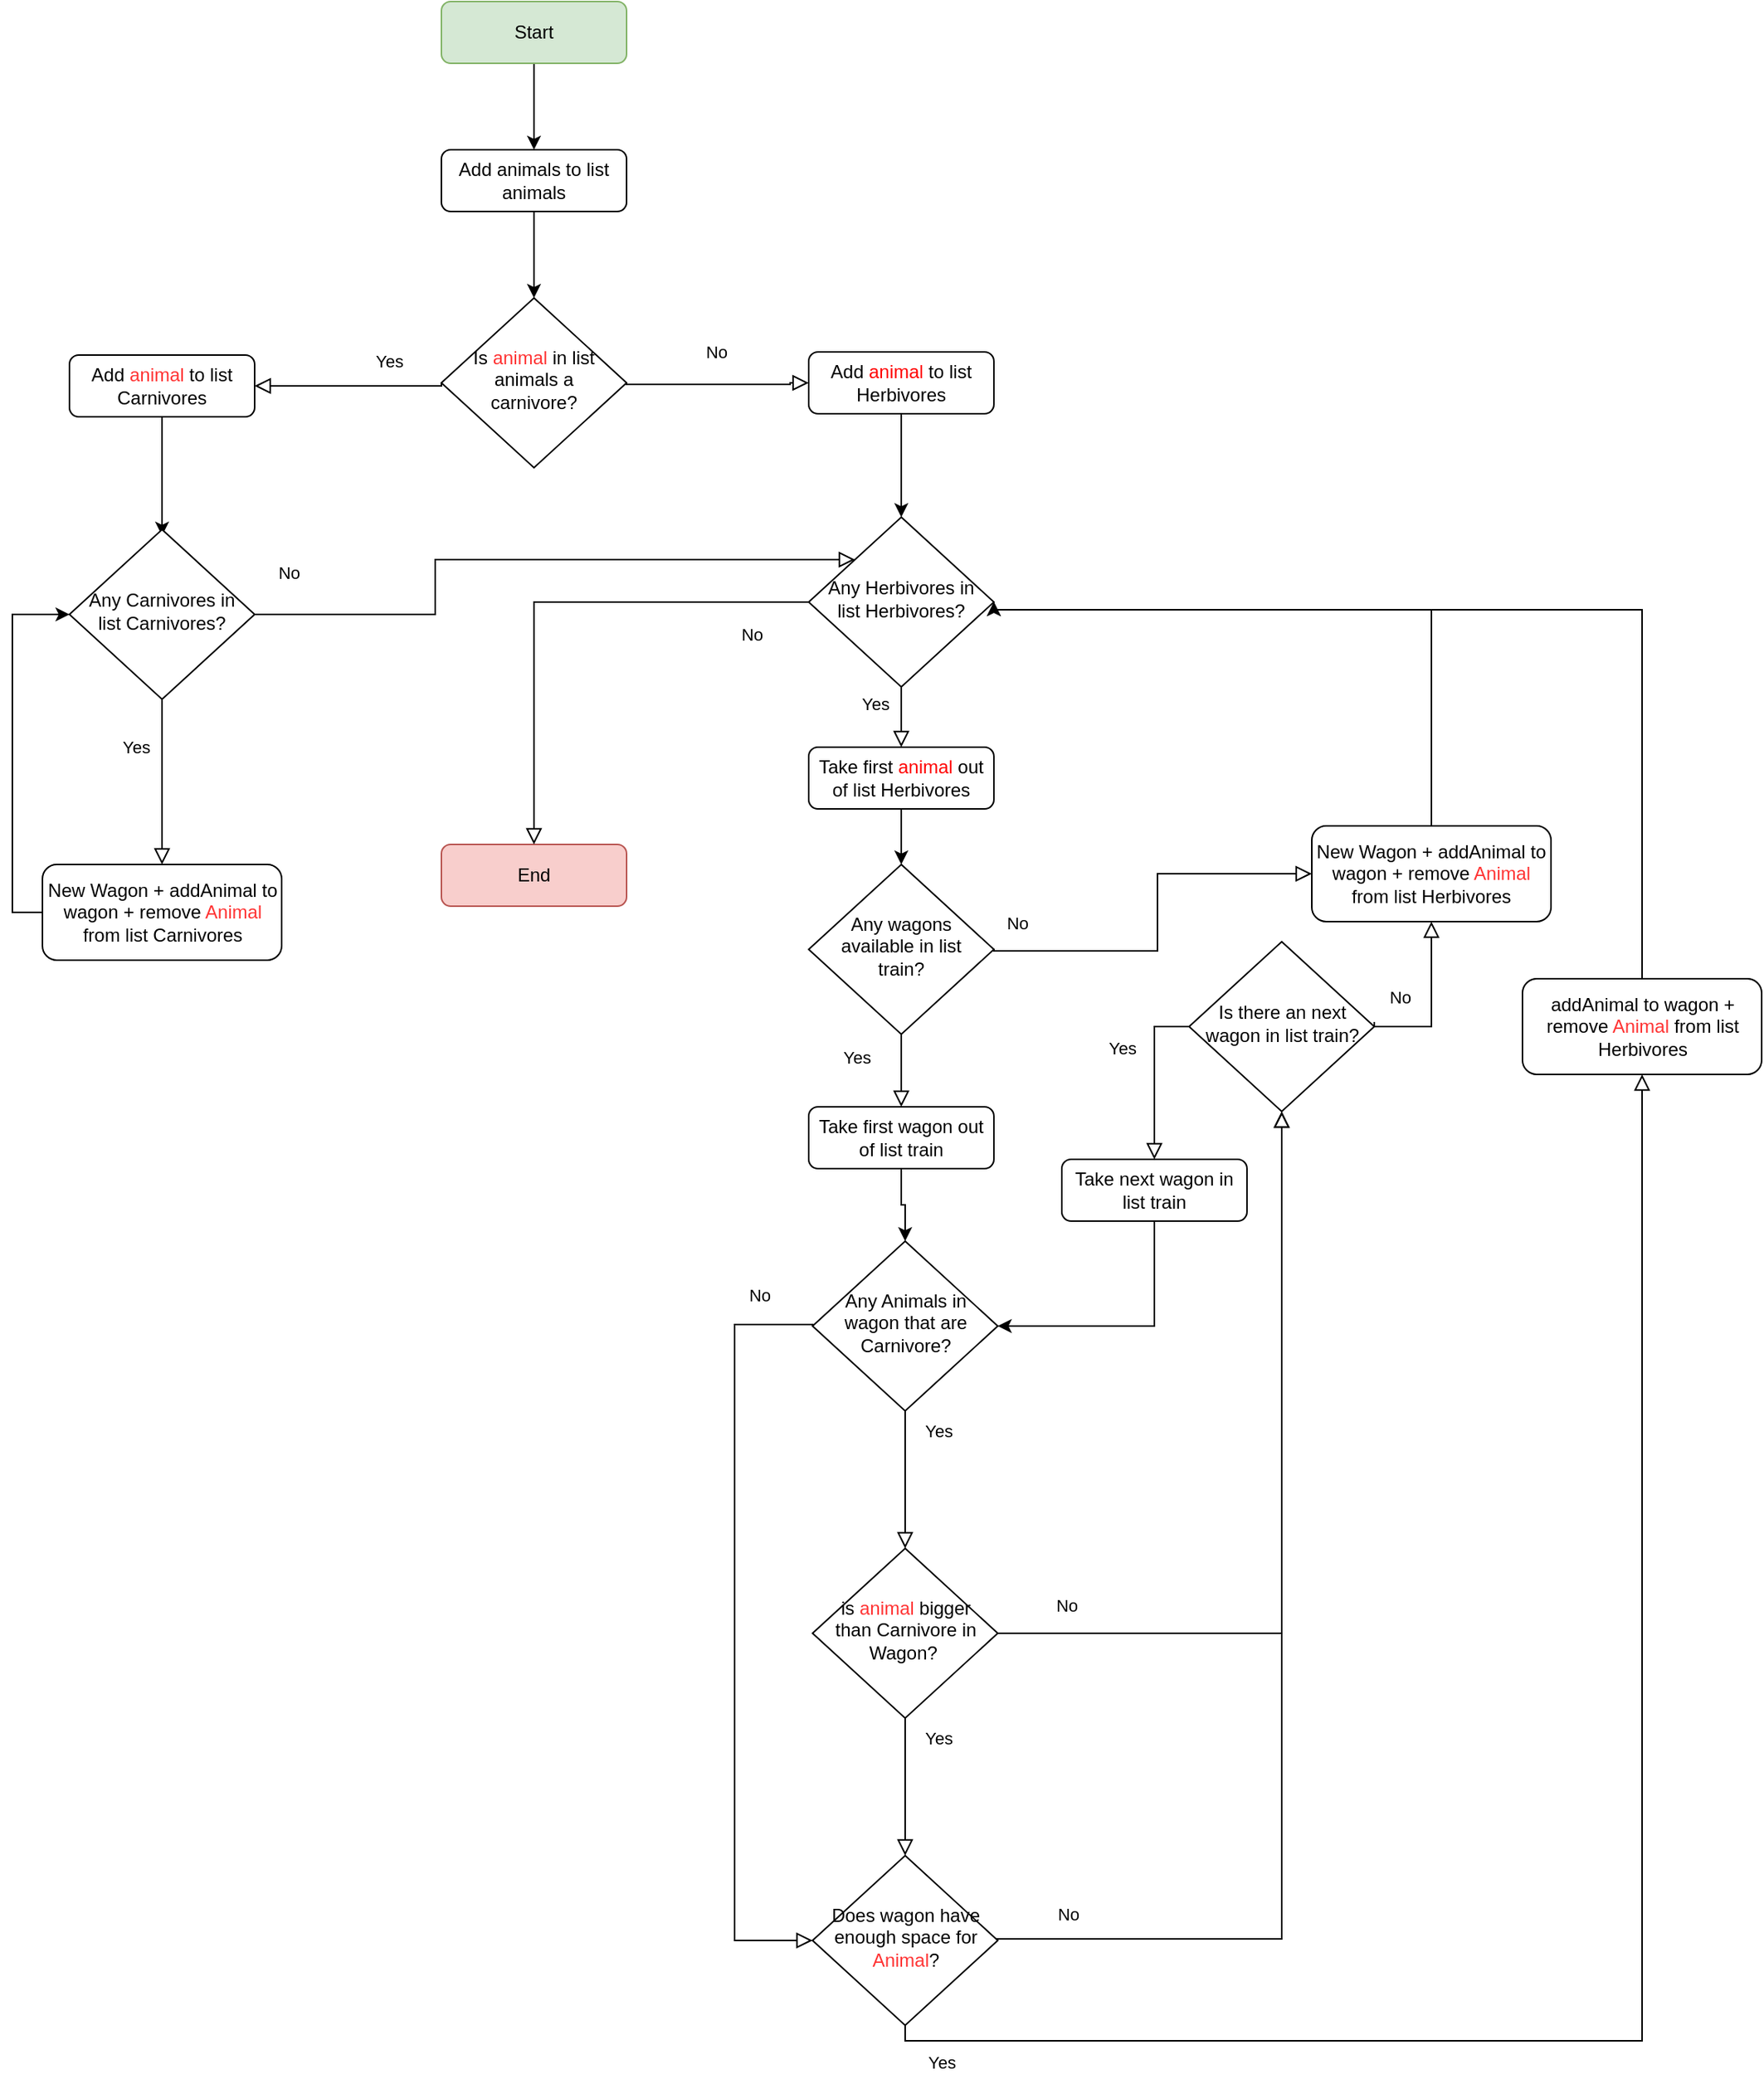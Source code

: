 <mxfile version="18.1.2" type="device"><diagram id="C5RBs43oDa-KdzZeNtuy" name="Page-1"><mxGraphModel dx="2119" dy="2732" grid="0" gridSize="10" guides="1" tooltips="1" connect="1" arrows="1" fold="1" page="1" pageScale="1" pageWidth="827" pageHeight="1169" math="0" shadow="0"><root><mxCell id="WIyWlLk6GJQsqaUBKTNV-0"/><mxCell id="WIyWlLk6GJQsqaUBKTNV-1" parent="WIyWlLk6GJQsqaUBKTNV-0"/><mxCell id="zPwgkGLQ1W0hF-BKQXLD-33" style="edgeStyle=orthogonalEdgeStyle;rounded=0;orthogonalLoop=1;jettySize=auto;html=1;entryX=0.5;entryY=0;entryDx=0;entryDy=0;fontColor=#000000;" parent="WIyWlLk6GJQsqaUBKTNV-1" source="I2GYmeGurqsiF2GOW9rV-10" target="I2GYmeGurqsiF2GOW9rV-21" edge="1"><mxGeometry relative="1" as="geometry"/></mxCell><mxCell id="I2GYmeGurqsiF2GOW9rV-10" value="Start" style="rounded=1;whiteSpace=wrap;html=1;fontSize=12;glass=0;strokeWidth=1;shadow=0;fillColor=#d5e8d4;strokeColor=#82b366;" parent="WIyWlLk6GJQsqaUBKTNV-1" vertex="1"><mxGeometry x="1382" y="-175" width="120" height="40" as="geometry"/></mxCell><mxCell id="I2GYmeGurqsiF2GOW9rV-20" value="Is &lt;font color=&quot;#ff3333&quot;&gt;animal &lt;/font&gt;in list animals a carnivore?" style="rhombus;whiteSpace=wrap;html=1;shadow=0;fontFamily=Helvetica;fontSize=12;align=center;strokeWidth=1;spacing=6;spacingTop=-4;" parent="WIyWlLk6GJQsqaUBKTNV-1" vertex="1"><mxGeometry x="1382" y="17" width="120" height="110" as="geometry"/></mxCell><mxCell id="zPwgkGLQ1W0hF-BKQXLD-34" style="edgeStyle=orthogonalEdgeStyle;rounded=0;orthogonalLoop=1;jettySize=auto;html=1;fontColor=#000000;" parent="WIyWlLk6GJQsqaUBKTNV-1" source="I2GYmeGurqsiF2GOW9rV-21" target="I2GYmeGurqsiF2GOW9rV-20" edge="1"><mxGeometry relative="1" as="geometry"/></mxCell><mxCell id="I2GYmeGurqsiF2GOW9rV-21" value="Add animals to list animals" style="rounded=1;whiteSpace=wrap;html=1;fontSize=12;glass=0;strokeWidth=1;shadow=0;" parent="WIyWlLk6GJQsqaUBKTNV-1" vertex="1"><mxGeometry x="1382" y="-79" width="120" height="40" as="geometry"/></mxCell><mxCell id="I2GYmeGurqsiF2GOW9rV-23" value="Yes" style="rounded=0;html=1;jettySize=auto;orthogonalLoop=1;fontSize=11;endArrow=block;endFill=0;endSize=8;strokeWidth=1;shadow=0;labelBackgroundColor=none;edgeStyle=orthogonalEdgeStyle;exitX=0;exitY=0.5;exitDx=0;exitDy=0;entryX=1;entryY=0.5;entryDx=0;entryDy=0;" parent="WIyWlLk6GJQsqaUBKTNV-1" source="I2GYmeGurqsiF2GOW9rV-20" target="I2GYmeGurqsiF2GOW9rV-24" edge="1"><mxGeometry x="-0.431" y="-16" relative="1" as="geometry"><mxPoint x="-1" as="offset"/><mxPoint x="1186" y="74" as="sourcePoint"/><mxPoint x="1261" y="74" as="targetPoint"/><Array as="points"><mxPoint x="1382" y="74"/></Array></mxGeometry></mxCell><mxCell id="I2GYmeGurqsiF2GOW9rV-29" style="edgeStyle=orthogonalEdgeStyle;rounded=0;orthogonalLoop=1;jettySize=auto;html=1;entryX=0.5;entryY=0;entryDx=0;entryDy=0;" parent="WIyWlLk6GJQsqaUBKTNV-1" source="I2GYmeGurqsiF2GOW9rV-24" edge="1"><mxGeometry relative="1" as="geometry"><mxPoint x="1201" y="171" as="targetPoint"/></mxGeometry></mxCell><mxCell id="I2GYmeGurqsiF2GOW9rV-24" value="Add &lt;font color=&quot;#ff3333&quot;&gt;animal &lt;/font&gt;to list Carnivores" style="rounded=1;whiteSpace=wrap;html=1;fontSize=12;glass=0;strokeWidth=1;shadow=0;" parent="WIyWlLk6GJQsqaUBKTNV-1" vertex="1"><mxGeometry x="1141" y="54" width="120" height="40" as="geometry"/></mxCell><mxCell id="I2GYmeGurqsiF2GOW9rV-25" value="No" style="rounded=0;html=1;jettySize=auto;orthogonalLoop=1;fontSize=11;endArrow=block;endFill=0;endSize=8;strokeWidth=1;shadow=0;labelBackgroundColor=none;edgeStyle=orthogonalEdgeStyle;exitX=1;exitY=0.5;exitDx=0;exitDy=0;entryX=0;entryY=0.5;entryDx=0;entryDy=0;" parent="WIyWlLk6GJQsqaUBKTNV-1" source="I2GYmeGurqsiF2GOW9rV-20" target="I2GYmeGurqsiF2GOW9rV-26" edge="1"><mxGeometry y="21" relative="1" as="geometry"><mxPoint x="-1" as="offset"/><mxPoint x="1528" y="73.29" as="sourcePoint"/><mxPoint x="1618" y="73.29" as="targetPoint"/><Array as="points"><mxPoint x="1608" y="73"/></Array></mxGeometry></mxCell><mxCell id="zPwgkGLQ1W0hF-BKQXLD-25" style="edgeStyle=orthogonalEdgeStyle;rounded=0;orthogonalLoop=1;jettySize=auto;html=1;fontColor=#000000;" parent="WIyWlLk6GJQsqaUBKTNV-1" source="I2GYmeGurqsiF2GOW9rV-26" target="zPwgkGLQ1W0hF-BKQXLD-23" edge="1"><mxGeometry relative="1" as="geometry"/></mxCell><mxCell id="I2GYmeGurqsiF2GOW9rV-26" value="Add &lt;font color=&quot;#ff0000&quot;&gt;animal &lt;/font&gt;to list Herbivores" style="rounded=1;whiteSpace=wrap;html=1;fontSize=12;glass=0;strokeWidth=1;shadow=0;" parent="WIyWlLk6GJQsqaUBKTNV-1" vertex="1"><mxGeometry x="1620" y="52" width="120" height="40" as="geometry"/></mxCell><mxCell id="zPwgkGLQ1W0hF-BKQXLD-0" value="Any Animals in wagon that are Carnivore?" style="rhombus;whiteSpace=wrap;html=1;shadow=0;fontFamily=Helvetica;fontSize=12;align=center;strokeWidth=1;spacing=6;spacingTop=-4;" parent="WIyWlLk6GJQsqaUBKTNV-1" vertex="1"><mxGeometry x="1622.5" y="628" width="120" height="110" as="geometry"/></mxCell><mxCell id="zPwgkGLQ1W0hF-BKQXLD-4" value="Yes" style="rounded=0;html=1;jettySize=auto;orthogonalLoop=1;fontSize=11;endArrow=block;endFill=0;endSize=8;strokeWidth=1;shadow=0;labelBackgroundColor=none;edgeStyle=orthogonalEdgeStyle;exitX=0.5;exitY=1;exitDx=0;exitDy=0;" parent="WIyWlLk6GJQsqaUBKTNV-1" source="zPwgkGLQ1W0hF-BKQXLD-0" target="zPwgkGLQ1W0hF-BKQXLD-5" edge="1"><mxGeometry x="-0.705" y="21" relative="1" as="geometry"><mxPoint as="offset"/><mxPoint x="1696.5" y="773" as="sourcePoint"/><mxPoint x="1682.5" y="826" as="targetPoint"/><Array as="points"/></mxGeometry></mxCell><mxCell id="zPwgkGLQ1W0hF-BKQXLD-5" value="is &lt;font color=&quot;#ff3333&quot;&gt;animal &lt;/font&gt;bigger than Carnivore in Wagon?&amp;nbsp;" style="rhombus;whiteSpace=wrap;html=1;shadow=0;fontFamily=Helvetica;fontSize=12;align=center;strokeWidth=1;spacing=6;spacingTop=-4;" parent="WIyWlLk6GJQsqaUBKTNV-1" vertex="1"><mxGeometry x="1622.5" y="827" width="120" height="110" as="geometry"/></mxCell><mxCell id="zPwgkGLQ1W0hF-BKQXLD-8" value="No" style="edgeStyle=orthogonalEdgeStyle;rounded=0;html=1;jettySize=auto;orthogonalLoop=1;fontSize=11;endArrow=block;endFill=0;endSize=8;strokeWidth=1;shadow=0;labelBackgroundColor=none;exitX=1;exitY=0.5;exitDx=0;exitDy=0;entryX=0.5;entryY=1;entryDx=0;entryDy=0;" parent="WIyWlLk6GJQsqaUBKTNV-1" source="zPwgkGLQ1W0hF-BKQXLD-5" target="zPwgkGLQ1W0hF-BKQXLD-16" edge="1"><mxGeometry x="-0.829" y="18" relative="1" as="geometry"><mxPoint as="offset"/><mxPoint x="1767.5" y="880.5" as="sourcePoint"/><mxPoint x="1877.5" y="884" as="targetPoint"/><Array as="points"><mxPoint x="1926.5" y="882"/></Array></mxGeometry></mxCell><mxCell id="zPwgkGLQ1W0hF-BKQXLD-10" value="Yes" style="rounded=0;html=1;jettySize=auto;orthogonalLoop=1;fontSize=11;endArrow=block;endFill=0;endSize=8;strokeWidth=1;shadow=0;labelBackgroundColor=none;edgeStyle=orthogonalEdgeStyle;exitX=0.5;exitY=1;exitDx=0;exitDy=0;entryX=0.5;entryY=0;entryDx=0;entryDy=0;" parent="WIyWlLk6GJQsqaUBKTNV-1" source="zPwgkGLQ1W0hF-BKQXLD-5" edge="1"><mxGeometry x="-0.705" y="21" relative="1" as="geometry"><mxPoint as="offset"/><mxPoint x="1682" y="941" as="sourcePoint"/><mxPoint x="1682.5" y="1026" as="targetPoint"/><Array as="points"/></mxGeometry></mxCell><mxCell id="zPwgkGLQ1W0hF-BKQXLD-12" value="Does wagon have enough space for &lt;font color=&quot;#ff3333&quot;&gt;Animal&lt;/font&gt;?" style="rhombus;whiteSpace=wrap;html=1;shadow=0;fontFamily=Helvetica;fontSize=12;align=center;strokeWidth=1;spacing=6;spacingTop=-4;" parent="WIyWlLk6GJQsqaUBKTNV-1" vertex="1"><mxGeometry x="1622.5" y="1026" width="120" height="110" as="geometry"/></mxCell><mxCell id="zPwgkGLQ1W0hF-BKQXLD-13" value="No" style="edgeStyle=orthogonalEdgeStyle;rounded=0;html=1;jettySize=auto;orthogonalLoop=1;fontSize=11;endArrow=block;endFill=0;endSize=8;strokeWidth=1;shadow=0;labelBackgroundColor=none;entryX=0.5;entryY=1;entryDx=0;entryDy=0;" parent="WIyWlLk6GJQsqaUBKTNV-1" source="zPwgkGLQ1W0hF-BKQXLD-12" target="zPwgkGLQ1W0hF-BKQXLD-16" edge="1"><mxGeometry x="-0.87" y="16" relative="1" as="geometry"><mxPoint as="offset"/><mxPoint x="1742.5" y="1080" as="sourcePoint"/><mxPoint x="1877.5" y="1082" as="targetPoint"/><Array as="points"><mxPoint x="1926.5" y="1080"/></Array></mxGeometry></mxCell><mxCell id="zPwgkGLQ1W0hF-BKQXLD-14" value="Yes" style="rounded=0;html=1;jettySize=auto;orthogonalLoop=1;fontSize=11;endArrow=block;endFill=0;endSize=8;strokeWidth=1;shadow=0;labelBackgroundColor=none;edgeStyle=orthogonalEdgeStyle;entryX=0.5;entryY=1;entryDx=0;entryDy=0;" parent="WIyWlLk6GJQsqaUBKTNV-1" source="zPwgkGLQ1W0hF-BKQXLD-12" target="zPwgkGLQ1W0hF-BKQXLD-24" edge="1"><mxGeometry x="-0.94" y="-14" relative="1" as="geometry"><mxPoint as="offset"/><mxPoint x="1682" y="1136" as="sourcePoint"/><mxPoint x="1682.5" y="1205" as="targetPoint"/><Array as="points"><mxPoint x="1683" y="1146"/><mxPoint x="2160" y="1146"/></Array></mxGeometry></mxCell><mxCell id="zPwgkGLQ1W0hF-BKQXLD-16" value="Is there an next wagon in list train?" style="rhombus;whiteSpace=wrap;html=1;shadow=0;fontFamily=Helvetica;fontSize=12;align=center;strokeWidth=1;spacing=6;spacingTop=-4;" parent="WIyWlLk6GJQsqaUBKTNV-1" vertex="1"><mxGeometry x="1866.5" y="434" width="120" height="110" as="geometry"/></mxCell><mxCell id="zPwgkGLQ1W0hF-BKQXLD-18" value="Yes" style="rounded=0;html=1;jettySize=auto;orthogonalLoop=1;fontSize=11;endArrow=block;endFill=0;endSize=8;strokeWidth=1;shadow=0;labelBackgroundColor=none;edgeStyle=orthogonalEdgeStyle;exitX=0;exitY=0.5;exitDx=0;exitDy=0;entryX=0.5;entryY=0;entryDx=0;entryDy=0;" parent="WIyWlLk6GJQsqaUBKTNV-1" source="zPwgkGLQ1W0hF-BKQXLD-16" target="n04aOYC1khjNwHzB51j1-5" edge="1"><mxGeometry x="-0.34" y="-21" relative="1" as="geometry"><mxPoint as="offset"/><mxPoint x="1692.5" y="748" as="sourcePoint"/><mxPoint x="1839" y="521" as="targetPoint"/><Array as="points"><mxPoint x="1844" y="489"/></Array></mxGeometry></mxCell><mxCell id="zPwgkGLQ1W0hF-BKQXLD-19" value="No" style="edgeStyle=orthogonalEdgeStyle;rounded=0;html=1;jettySize=auto;orthogonalLoop=1;fontSize=11;endArrow=block;endFill=0;endSize=8;strokeWidth=1;shadow=0;labelBackgroundColor=none;exitX=1;exitY=0.5;exitDx=0;exitDy=0;entryX=0.5;entryY=1;entryDx=0;entryDy=0;" parent="WIyWlLk6GJQsqaUBKTNV-1" target="JYXsYeS6MshsQeE6deFW-5" edge="1"><mxGeometry x="-0.636" y="19" relative="1" as="geometry"><mxPoint as="offset"/><mxPoint x="1986.5" y="486" as="sourcePoint"/><mxPoint x="2102.5" y="489" as="targetPoint"/><Array as="points"><mxPoint x="1987" y="489"/><mxPoint x="2024" y="489"/></Array></mxGeometry></mxCell><mxCell id="zPwgkGLQ1W0hF-BKQXLD-23" value="Any Herbivores in list Herbivores?" style="rhombus;whiteSpace=wrap;html=1;shadow=0;fontFamily=Helvetica;fontSize=12;align=center;strokeWidth=1;spacing=6;spacingTop=-4;" parent="WIyWlLk6GJQsqaUBKTNV-1" vertex="1"><mxGeometry x="1620" y="159" width="120" height="110" as="geometry"/></mxCell><mxCell id="zPwgkGLQ1W0hF-BKQXLD-46" style="edgeStyle=orthogonalEdgeStyle;rounded=0;orthogonalLoop=1;jettySize=auto;html=1;entryX=1;entryY=0.5;entryDx=0;entryDy=0;fontColor=#FF3333;" parent="WIyWlLk6GJQsqaUBKTNV-1" source="zPwgkGLQ1W0hF-BKQXLD-24" target="zPwgkGLQ1W0hF-BKQXLD-23" edge="1"><mxGeometry relative="1" as="geometry"><Array as="points"><mxPoint x="2160" y="219"/><mxPoint x="1740" y="219"/></Array></mxGeometry></mxCell><mxCell id="zPwgkGLQ1W0hF-BKQXLD-24" value="addAnimal to wagon + remove &lt;font color=&quot;#ff3333&quot;&gt;Animal &lt;/font&gt;from list Herbivores" style="rounded=1;whiteSpace=wrap;html=1;fontSize=12;glass=0;strokeWidth=1;shadow=0;" parent="WIyWlLk6GJQsqaUBKTNV-1" vertex="1"><mxGeometry x="2082.5" y="458" width="155" height="62" as="geometry"/></mxCell><mxCell id="zPwgkGLQ1W0hF-BKQXLD-32" value="End" style="rounded=1;whiteSpace=wrap;html=1;fontSize=12;glass=0;strokeWidth=1;shadow=0;fillColor=#f8cecc;strokeColor=#b85450;" parent="WIyWlLk6GJQsqaUBKTNV-1" vertex="1"><mxGeometry x="1382" y="371" width="120" height="40" as="geometry"/></mxCell><mxCell id="JYXsYeS6MshsQeE6deFW-18" style="edgeStyle=orthogonalEdgeStyle;rounded=0;orthogonalLoop=1;jettySize=auto;html=1;entryX=0;entryY=0.5;entryDx=0;entryDy=0;" parent="WIyWlLk6GJQsqaUBKTNV-1" source="zPwgkGLQ1W0hF-BKQXLD-35" target="JYXsYeS6MshsQeE6deFW-2" edge="1"><mxGeometry relative="1" as="geometry"><Array as="points"><mxPoint x="1104" y="415"/><mxPoint x="1104" y="222"/></Array></mxGeometry></mxCell><mxCell id="zPwgkGLQ1W0hF-BKQXLD-35" value="New Wagon + addAnimal to wagon + remove &lt;font color=&quot;#ff3333&quot;&gt;Animal &lt;/font&gt;from list Carnivores" style="rounded=1;whiteSpace=wrap;html=1;fontSize=12;glass=0;strokeWidth=1;shadow=0;" parent="WIyWlLk6GJQsqaUBKTNV-1" vertex="1"><mxGeometry x="1123.5" y="384" width="155" height="62" as="geometry"/></mxCell><mxCell id="zPwgkGLQ1W0hF-BKQXLD-37" value="No" style="edgeStyle=orthogonalEdgeStyle;rounded=0;html=1;jettySize=auto;orthogonalLoop=1;fontSize=11;endArrow=block;endFill=0;endSize=8;strokeWidth=1;shadow=0;labelBackgroundColor=none;exitX=0;exitY=0.5;exitDx=0;exitDy=0;entryX=0.5;entryY=0;entryDx=0;entryDy=0;" parent="WIyWlLk6GJQsqaUBKTNV-1" source="zPwgkGLQ1W0hF-BKQXLD-23" target="zPwgkGLQ1W0hF-BKQXLD-32" edge="1"><mxGeometry x="-0.785" y="21" relative="1" as="geometry"><mxPoint x="-1" as="offset"/><mxPoint x="870" y="284.5" as="sourcePoint"/><mxPoint x="930" y="372" as="targetPoint"/><Array as="points"><mxPoint x="1442" y="214"/></Array></mxGeometry></mxCell><mxCell id="n04aOYC1khjNwHzB51j1-1" style="edgeStyle=orthogonalEdgeStyle;rounded=0;orthogonalLoop=1;jettySize=auto;html=1;" edge="1" parent="WIyWlLk6GJQsqaUBKTNV-1" source="JYXsYeS6MshsQeE6deFW-0" target="n04aOYC1khjNwHzB51j1-0"><mxGeometry relative="1" as="geometry"/></mxCell><mxCell id="JYXsYeS6MshsQeE6deFW-0" value="Take first&amp;nbsp;&lt;font color=&quot;#ff0000&quot;&gt;animal &lt;/font&gt;out of list Herbivores" style="rounded=1;whiteSpace=wrap;html=1;fontSize=12;glass=0;strokeWidth=1;shadow=0;" parent="WIyWlLk6GJQsqaUBKTNV-1" vertex="1"><mxGeometry x="1620" y="308" width="120" height="40" as="geometry"/></mxCell><mxCell id="JYXsYeS6MshsQeE6deFW-1" value="Yes" style="rounded=0;html=1;jettySize=auto;orthogonalLoop=1;fontSize=11;endArrow=block;endFill=0;endSize=8;strokeWidth=1;shadow=0;labelBackgroundColor=none;edgeStyle=orthogonalEdgeStyle;exitX=0.5;exitY=1;exitDx=0;exitDy=0;entryX=0.5;entryY=0;entryDx=0;entryDy=0;" parent="WIyWlLk6GJQsqaUBKTNV-1" source="zPwgkGLQ1W0hF-BKQXLD-23" target="JYXsYeS6MshsQeE6deFW-0" edge="1"><mxGeometry x="-0.431" y="-16" relative="1" as="geometry"><mxPoint x="-1" as="offset"/><mxPoint x="1684" y="304" as="sourcePoint"/><mxPoint x="1774" y="307" as="targetPoint"/><Array as="points"/></mxGeometry></mxCell><mxCell id="JYXsYeS6MshsQeE6deFW-2" value="Any Carnivores in list Carnivores?" style="rhombus;whiteSpace=wrap;html=1;shadow=0;fontFamily=Helvetica;fontSize=12;align=center;strokeWidth=1;spacing=6;spacingTop=-4;" parent="WIyWlLk6GJQsqaUBKTNV-1" vertex="1"><mxGeometry x="1141" y="167" width="120" height="110" as="geometry"/></mxCell><mxCell id="JYXsYeS6MshsQeE6deFW-3" value="Yes" style="rounded=0;html=1;jettySize=auto;orthogonalLoop=1;fontSize=11;endArrow=block;endFill=0;endSize=8;strokeWidth=1;shadow=0;labelBackgroundColor=none;edgeStyle=orthogonalEdgeStyle;exitX=0.5;exitY=1;exitDx=0;exitDy=0;" parent="WIyWlLk6GJQsqaUBKTNV-1" source="JYXsYeS6MshsQeE6deFW-2" target="zPwgkGLQ1W0hF-BKQXLD-35" edge="1"><mxGeometry x="-0.431" y="-16" relative="1" as="geometry"><mxPoint x="-1" as="offset"/><mxPoint x="1200.23" y="282" as="sourcePoint"/><mxPoint x="1200.23" y="384" as="targetPoint"/><Array as="points"/></mxGeometry></mxCell><mxCell id="JYXsYeS6MshsQeE6deFW-4" value="No" style="rounded=0;html=1;jettySize=auto;orthogonalLoop=1;fontSize=11;endArrow=block;endFill=0;endSize=8;strokeWidth=1;shadow=0;labelBackgroundColor=none;edgeStyle=orthogonalEdgeStyle;entryX=0;entryY=0;entryDx=0;entryDy=0;exitX=1;exitY=0.5;exitDx=0;exitDy=0;" parent="WIyWlLk6GJQsqaUBKTNV-1" source="JYXsYeS6MshsQeE6deFW-2" target="zPwgkGLQ1W0hF-BKQXLD-23" edge="1"><mxGeometry x="-0.896" y="27" relative="1" as="geometry"><mxPoint as="offset"/><mxPoint x="1261" y="221.23" as="sourcePoint"/><mxPoint x="1379" y="221.23" as="targetPoint"/><Array as="points"><mxPoint x="1378" y="222"/><mxPoint x="1378" y="187"/></Array></mxGeometry></mxCell><mxCell id="JYXsYeS6MshsQeE6deFW-6" style="edgeStyle=orthogonalEdgeStyle;rounded=0;orthogonalLoop=1;jettySize=auto;html=1;entryX=1;entryY=0.5;entryDx=0;entryDy=0;" parent="WIyWlLk6GJQsqaUBKTNV-1" source="JYXsYeS6MshsQeE6deFW-5" target="zPwgkGLQ1W0hF-BKQXLD-23" edge="1"><mxGeometry relative="1" as="geometry"><Array as="points"><mxPoint x="2024" y="219"/><mxPoint x="1740" y="219"/></Array></mxGeometry></mxCell><mxCell id="JYXsYeS6MshsQeE6deFW-5" value="New Wagon + addAnimal to wagon + remove &lt;font color=&quot;#ff3333&quot;&gt;Animal &lt;/font&gt;from list Herbivores" style="rounded=1;whiteSpace=wrap;html=1;fontSize=12;glass=0;strokeWidth=1;shadow=0;" parent="WIyWlLk6GJQsqaUBKTNV-1" vertex="1"><mxGeometry x="1946" y="359" width="155" height="62" as="geometry"/></mxCell><mxCell id="n04aOYC1khjNwHzB51j1-4" style="edgeStyle=orthogonalEdgeStyle;rounded=0;orthogonalLoop=1;jettySize=auto;html=1;" edge="1" parent="WIyWlLk6GJQsqaUBKTNV-1" source="JYXsYeS6MshsQeE6deFW-15" target="zPwgkGLQ1W0hF-BKQXLD-0"><mxGeometry relative="1" as="geometry"/></mxCell><mxCell id="JYXsYeS6MshsQeE6deFW-15" value="Take first wagon out of list train" style="rounded=1;whiteSpace=wrap;html=1;fontSize=12;glass=0;strokeWidth=1;shadow=0;" parent="WIyWlLk6GJQsqaUBKTNV-1" vertex="1"><mxGeometry x="1620" y="541" width="120" height="40" as="geometry"/></mxCell><mxCell id="JYXsYeS6MshsQeE6deFW-19" value="No" style="edgeStyle=orthogonalEdgeStyle;rounded=0;html=1;jettySize=auto;orthogonalLoop=1;fontSize=11;endArrow=block;endFill=0;endSize=8;strokeWidth=1;shadow=0;labelBackgroundColor=none;exitX=0;exitY=0.5;exitDx=0;exitDy=0;entryX=0;entryY=0.5;entryDx=0;entryDy=0;" parent="WIyWlLk6GJQsqaUBKTNV-1" source="zPwgkGLQ1W0hF-BKQXLD-0" target="zPwgkGLQ1W0hF-BKQXLD-12" edge="1"><mxGeometry x="-0.858" y="-19" relative="1" as="geometry"><mxPoint as="offset"/><mxPoint x="1172" y="657" as="sourcePoint"/><mxPoint x="1465" y="1057" as="targetPoint"/><Array as="points"><mxPoint x="1572" y="682"/><mxPoint x="1572" y="1081"/></Array></mxGeometry></mxCell><mxCell id="n04aOYC1khjNwHzB51j1-0" value="Any wagons available in list train?" style="rhombus;whiteSpace=wrap;html=1;shadow=0;fontFamily=Helvetica;fontSize=12;align=center;strokeWidth=1;spacing=6;spacingTop=-4;" vertex="1" parent="WIyWlLk6GJQsqaUBKTNV-1"><mxGeometry x="1620" y="384" width="120" height="110" as="geometry"/></mxCell><mxCell id="n04aOYC1khjNwHzB51j1-2" value="Yes" style="rounded=0;html=1;jettySize=auto;orthogonalLoop=1;fontSize=11;endArrow=block;endFill=0;endSize=8;strokeWidth=1;shadow=0;labelBackgroundColor=none;edgeStyle=orthogonalEdgeStyle;exitX=0.5;exitY=1;exitDx=0;exitDy=0;" edge="1" parent="WIyWlLk6GJQsqaUBKTNV-1" source="n04aOYC1khjNwHzB51j1-0" target="JYXsYeS6MshsQeE6deFW-15"><mxGeometry x="-0.362" y="-29" relative="1" as="geometry"><mxPoint as="offset"/><mxPoint x="1512" y="476" as="sourcePoint"/><mxPoint x="1512" y="515" as="targetPoint"/><Array as="points"/></mxGeometry></mxCell><mxCell id="n04aOYC1khjNwHzB51j1-3" value="No" style="rounded=0;html=1;jettySize=auto;orthogonalLoop=1;fontSize=11;endArrow=block;endFill=0;endSize=8;strokeWidth=1;shadow=0;labelBackgroundColor=none;edgeStyle=orthogonalEdgeStyle;exitX=1;exitY=0.5;exitDx=0;exitDy=0;entryX=0;entryY=0.5;entryDx=0;entryDy=0;" edge="1" parent="WIyWlLk6GJQsqaUBKTNV-1" target="JYXsYeS6MshsQeE6deFW-5"><mxGeometry x="-0.872" y="18" relative="1" as="geometry"><mxPoint as="offset"/><mxPoint x="1740" y="438.5" as="sourcePoint"/><mxPoint x="1858" y="438.5" as="targetPoint"/><Array as="points"><mxPoint x="1740" y="440"/><mxPoint x="1846" y="440"/><mxPoint x="1846" y="390"/></Array></mxGeometry></mxCell><mxCell id="n04aOYC1khjNwHzB51j1-8" style="edgeStyle=orthogonalEdgeStyle;rounded=0;orthogonalLoop=1;jettySize=auto;html=1;entryX=1;entryY=0.5;entryDx=0;entryDy=0;" edge="1" parent="WIyWlLk6GJQsqaUBKTNV-1" source="n04aOYC1khjNwHzB51j1-5" target="zPwgkGLQ1W0hF-BKQXLD-0"><mxGeometry relative="1" as="geometry"><Array as="points"><mxPoint x="1844" y="683"/></Array></mxGeometry></mxCell><mxCell id="n04aOYC1khjNwHzB51j1-5" value="Take next wagon in list train" style="rounded=1;whiteSpace=wrap;html=1;fontSize=12;glass=0;strokeWidth=1;shadow=0;" vertex="1" parent="WIyWlLk6GJQsqaUBKTNV-1"><mxGeometry x="1784" y="575" width="120" height="40" as="geometry"/></mxCell></root></mxGraphModel></diagram></mxfile>